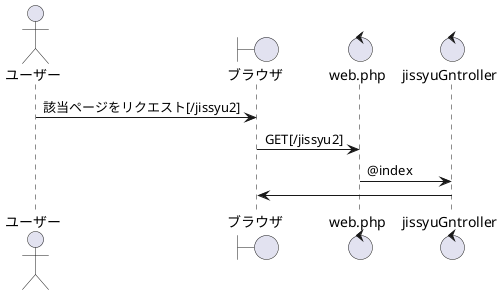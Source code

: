 @startuml 実習問題2_1
    actor ユーザー as a
    boundary ブラウザ as b
    control web.php as c
    control jissyuGntroller as d

    a -> b: 該当ページをリクエスト[/jissyu2]
    b -> c: GET[/jissyu2]
    c -> d: @index
    d -> b

@enduml